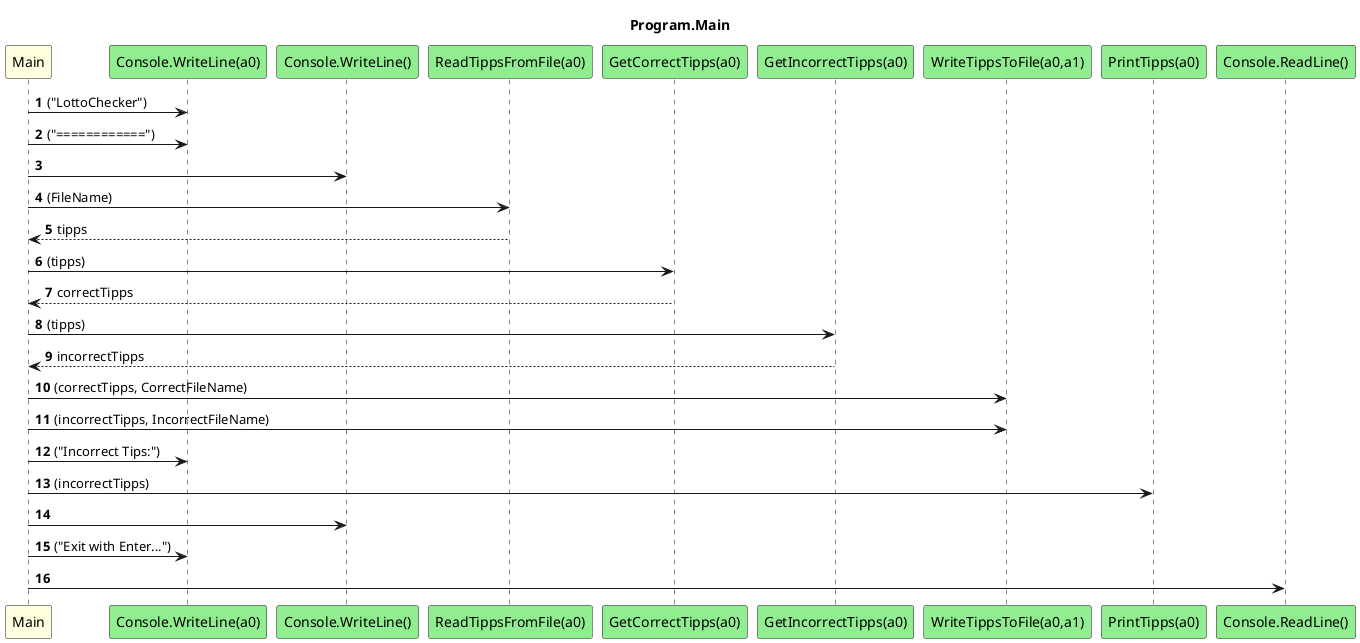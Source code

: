 @startuml Program.Main
title Program.Main
participant "Main" as Main #LightYellow
participant "Console.WriteLine(a0)" as Console_WriteLine_a0 #LightGreen
participant "Console.WriteLine()" as Console_WriteLine #LightGreen
participant "ReadTippsFromFile(a0)" as ReadTippsFromFile_a0 #LightGreen
participant "GetCorrectTipps(a0)" as GetCorrectTipps_a0 #LightGreen
participant "GetIncorrectTipps(a0)" as GetIncorrectTipps_a0 #LightGreen
participant "WriteTippsToFile(a0,a1)" as WriteTippsToFile_a0_a1 #LightGreen
participant "PrintTipps(a0)" as PrintTipps_a0 #LightGreen
participant "Console.ReadLine()" as Console_ReadLine #LightGreen
autonumber
Main -> Console_WriteLine_a0 : ("LottoChecker")
Main -> Console_WriteLine_a0 : ("============")
Main -> Console_WriteLine
Main -> ReadTippsFromFile_a0 : (FileName)
ReadTippsFromFile_a0 --> Main : tipps
Main -> GetCorrectTipps_a0 : (tipps)
GetCorrectTipps_a0 --> Main : correctTipps
Main -> GetIncorrectTipps_a0 : (tipps)
GetIncorrectTipps_a0 --> Main : incorrectTipps
Main -> WriteTippsToFile_a0_a1 : (correctTipps, CorrectFileName)
Main -> WriteTippsToFile_a0_a1 : (incorrectTipps, IncorrectFileName)
Main -> Console_WriteLine_a0 : ("Incorrect Tips:")
Main -> PrintTipps_a0 : (incorrectTipps)
Main -> Console_WriteLine
Main -> Console_WriteLine_a0 : ("Exit with Enter...")
Main -> Console_ReadLine
@enduml
